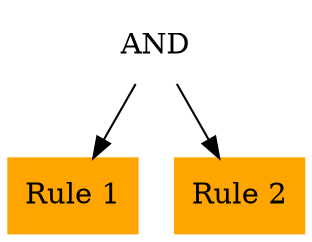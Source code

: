 strict digraph  {
trigger_1 [label=AND, shape=plaintext];
"Rule 1" [color=orange, fillcolor=orange, shape=box, style=filled];
"Rule 2" [color=orange, fillcolor=orange, shape=box, style=filled];
trigger_1 -> "Rule 1";
trigger_1 -> "Rule 2";
}
